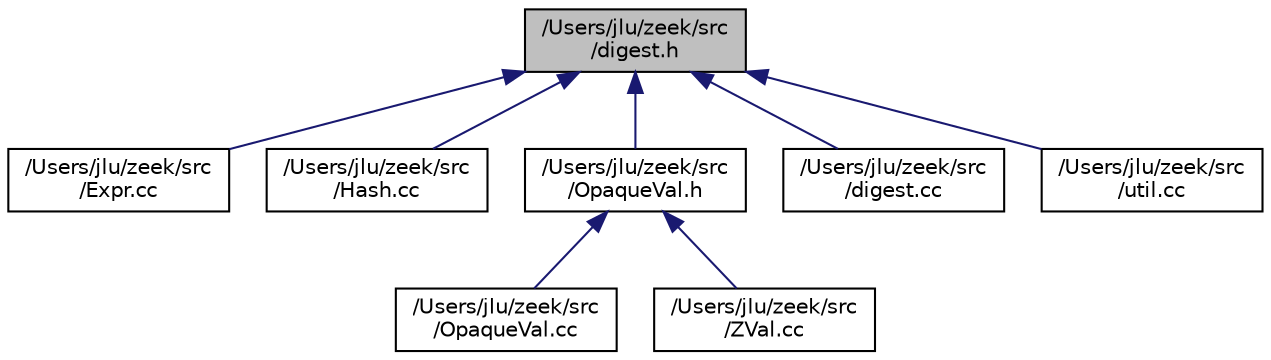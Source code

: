 digraph "/Users/jlu/zeek/src/digest.h"
{
 // LATEX_PDF_SIZE
  edge [fontname="Helvetica",fontsize="10",labelfontname="Helvetica",labelfontsize="10"];
  node [fontname="Helvetica",fontsize="10",shape=record];
  Node1 [label="/Users/jlu/zeek/src\l/digest.h",height=0.2,width=0.4,color="black", fillcolor="grey75", style="filled", fontcolor="black",tooltip=" "];
  Node1 -> Node2 [dir="back",color="midnightblue",fontsize="10",style="solid",fontname="Helvetica"];
  Node2 [label="/Users/jlu/zeek/src\l/Expr.cc",height=0.2,width=0.4,color="black", fillcolor="white", style="filled",URL="$de/d1c/Expr_8cc.html",tooltip=" "];
  Node1 -> Node3 [dir="back",color="midnightblue",fontsize="10",style="solid",fontname="Helvetica"];
  Node3 [label="/Users/jlu/zeek/src\l/Hash.cc",height=0.2,width=0.4,color="black", fillcolor="white", style="filled",URL="$da/dda/Hash_8cc.html",tooltip=" "];
  Node1 -> Node4 [dir="back",color="midnightblue",fontsize="10",style="solid",fontname="Helvetica"];
  Node4 [label="/Users/jlu/zeek/src\l/OpaqueVal.h",height=0.2,width=0.4,color="black", fillcolor="white", style="filled",URL="$d6/d25/OpaqueVal_8h.html",tooltip=" "];
  Node4 -> Node5 [dir="back",color="midnightblue",fontsize="10",style="solid",fontname="Helvetica"];
  Node5 [label="/Users/jlu/zeek/src\l/OpaqueVal.cc",height=0.2,width=0.4,color="black", fillcolor="white", style="filled",URL="$d9/d5b/OpaqueVal_8cc.html",tooltip=" "];
  Node4 -> Node6 [dir="back",color="midnightblue",fontsize="10",style="solid",fontname="Helvetica"];
  Node6 [label="/Users/jlu/zeek/src\l/ZVal.cc",height=0.2,width=0.4,color="black", fillcolor="white", style="filled",URL="$d2/d8b/ZVal_8cc.html",tooltip=" "];
  Node1 -> Node7 [dir="back",color="midnightblue",fontsize="10",style="solid",fontname="Helvetica"];
  Node7 [label="/Users/jlu/zeek/src\l/digest.cc",height=0.2,width=0.4,color="black", fillcolor="white", style="filled",URL="$d8/ddb/digest_8cc.html",tooltip=" "];
  Node1 -> Node8 [dir="back",color="midnightblue",fontsize="10",style="solid",fontname="Helvetica"];
  Node8 [label="/Users/jlu/zeek/src\l/util.cc",height=0.2,width=0.4,color="black", fillcolor="white", style="filled",URL="$d9/d6f/util_8cc.html",tooltip=" "];
}
